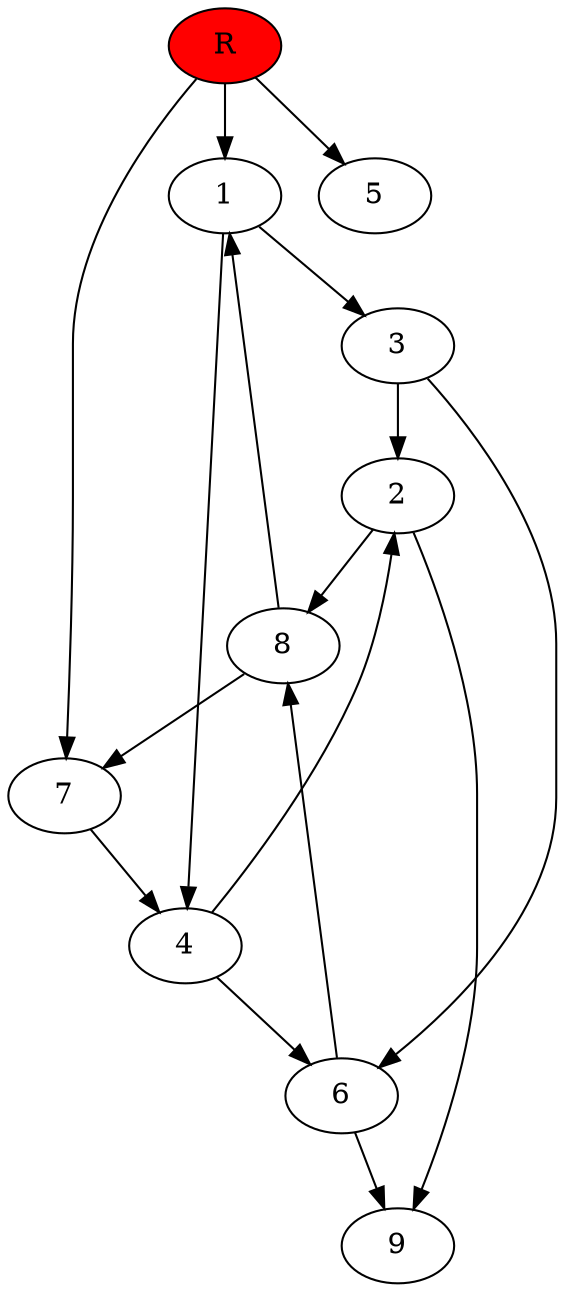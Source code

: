 digraph prb32091 {
	1
	2
	3
	4
	5
	6
	7
	8
	R [fillcolor="#ff0000" style=filled]
	1 -> 3
	1 -> 4
	2 -> 8
	2 -> 9
	3 -> 2
	3 -> 6
	4 -> 2
	4 -> 6
	6 -> 8
	6 -> 9
	7 -> 4
	8 -> 1
	8 -> 7
	R -> 1
	R -> 5
	R -> 7
}
